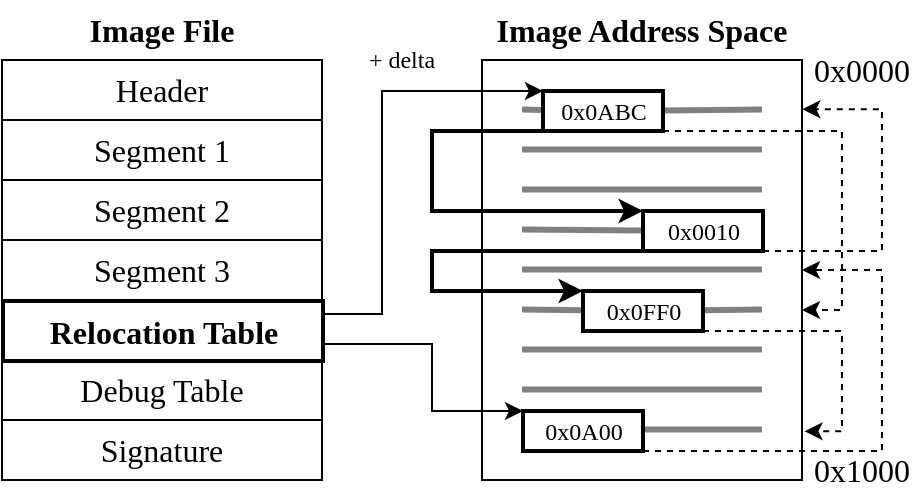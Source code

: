 <mxfile version="20.8.20" type="device"><diagram id="XpZiOQC8tQgbcPvsJ3Z_" name="Page-1"><mxGraphModel dx="594" dy="486" grid="1" gridSize="5" guides="1" tooltips="1" connect="1" arrows="1" fold="1" page="0" pageScale="1" pageWidth="850" pageHeight="1100" math="0" shadow="0"><root><mxCell id="0"/><mxCell id="1" parent="0"/><mxCell id="bEm-iuC2-cta_z6JlA4H-1" value="" style="rounded=0;whiteSpace=wrap;html=1;" parent="1" vertex="1"><mxGeometry x="520" y="390" width="160" height="210" as="geometry"/></mxCell><mxCell id="bEm-iuC2-cta_z6JlA4H-2" value="&lt;b&gt;Image Address Space&lt;/b&gt;" style="text;html=1;strokeColor=none;fillColor=none;align=center;verticalAlign=middle;whiteSpace=wrap;rounded=0;fontFamily=LMRoman10-Regular;fontSize=16;fontColor=default;" parent="1" vertex="1"><mxGeometry x="520" y="360" width="160" height="30" as="geometry"/></mxCell><mxCell id="bEm-iuC2-cta_z6JlA4H-3" value="&lt;font face=&quot;LMMonoLt10-Regular&quot; style=&quot;font-size: 16px;&quot;&gt;0x0000&lt;/font&gt;" style="text;html=1;strokeColor=none;fillColor=none;align=center;verticalAlign=middle;whiteSpace=wrap;rounded=0;" parent="1" vertex="1"><mxGeometry x="680" y="380" width="60" height="30" as="geometry"/></mxCell><mxCell id="bEm-iuC2-cta_z6JlA4H-4" value="&lt;font face=&quot;LMMonoLt10-Regular&quot; style=&quot;font-size: 16px;&quot;&gt;0x1000&lt;/font&gt;" style="text;html=1;strokeColor=none;fillColor=none;align=center;verticalAlign=middle;whiteSpace=wrap;rounded=0;" parent="1" vertex="1"><mxGeometry x="680" y="580" width="60" height="30" as="geometry"/></mxCell><mxCell id="bEm-iuC2-cta_z6JlA4H-5" value="" style="endArrow=none;html=1;rounded=0;fontSize=16;strokeWidth=3;startArrow=none;strokeColor=#808080;" parent="1" source="bEm-iuC2-cta_z6JlA4H-25" edge="1"><mxGeometry width="50" height="50" relative="1" as="geometry"><mxPoint x="540" y="414.76" as="sourcePoint"/><mxPoint x="660" y="414.76" as="targetPoint"/><Array as="points"/></mxGeometry></mxCell><mxCell id="bEm-iuC2-cta_z6JlA4H-6" value="" style="endArrow=none;html=1;rounded=0;fontSize=16;strokeWidth=3;strokeColor=#808080;" parent="1" edge="1"><mxGeometry width="50" height="50" relative="1" as="geometry"><mxPoint x="540" y="434.76" as="sourcePoint"/><mxPoint x="660" y="434.76" as="targetPoint"/><Array as="points"/></mxGeometry></mxCell><mxCell id="bEm-iuC2-cta_z6JlA4H-7" value="" style="endArrow=none;html=1;rounded=0;fontSize=16;strokeWidth=3;strokeColor=#808080;" parent="1" edge="1"><mxGeometry width="50" height="50" relative="1" as="geometry"><mxPoint x="540" y="454.76" as="sourcePoint"/><mxPoint x="660" y="454.76" as="targetPoint"/><Array as="points"/></mxGeometry></mxCell><mxCell id="bEm-iuC2-cta_z6JlA4H-8" value="" style="endArrow=none;html=1;rounded=0;fontSize=16;strokeWidth=3;startArrow=none;" parent="1" source="bEm-iuC2-cta_z6JlA4H-28" edge="1"><mxGeometry width="50" height="50" relative="1" as="geometry"><mxPoint x="540" y="474.76" as="sourcePoint"/><mxPoint x="660" y="474.76" as="targetPoint"/><Array as="points"/></mxGeometry></mxCell><mxCell id="bEm-iuC2-cta_z6JlA4H-9" value="" style="endArrow=none;html=1;rounded=0;fontSize=16;strokeWidth=3;strokeColor=#808080;" parent="1" edge="1"><mxGeometry width="50" height="50" relative="1" as="geometry"><mxPoint x="540" y="494.76" as="sourcePoint"/><mxPoint x="660" y="494.76" as="targetPoint"/><Array as="points"><mxPoint x="600" y="494.76"/></Array></mxGeometry></mxCell><mxCell id="bEm-iuC2-cta_z6JlA4H-10" value="" style="endArrow=none;html=1;rounded=0;fontSize=16;strokeWidth=3;strokeColor=#808080;" parent="1" edge="1"><mxGeometry width="50" height="50" relative="1" as="geometry"><mxPoint x="540" y="574.76" as="sourcePoint"/><mxPoint x="660" y="574.76" as="targetPoint"/><Array as="points"/></mxGeometry></mxCell><mxCell id="bEm-iuC2-cta_z6JlA4H-11" value="" style="endArrow=none;html=1;rounded=0;fontSize=16;strokeWidth=3;strokeColor=#808080;" parent="1" edge="1"><mxGeometry width="50" height="50" relative="1" as="geometry"><mxPoint x="540" y="554.76" as="sourcePoint"/><mxPoint x="660" y="554.76" as="targetPoint"/><Array as="points"/></mxGeometry></mxCell><mxCell id="bEm-iuC2-cta_z6JlA4H-12" value="" style="endArrow=none;html=1;rounded=0;fontSize=16;strokeWidth=3;strokeColor=#808080;" parent="1" edge="1"><mxGeometry width="50" height="50" relative="1" as="geometry"><mxPoint x="540" y="534.76" as="sourcePoint"/><mxPoint x="660" y="534.76" as="targetPoint"/><Array as="points"/></mxGeometry></mxCell><mxCell id="bEm-iuC2-cta_z6JlA4H-13" value="" style="endArrow=none;html=1;rounded=0;fontSize=16;strokeWidth=3;startArrow=none;strokeColor=#808080;" parent="1" source="bEm-iuC2-cta_z6JlA4H-32" edge="1"><mxGeometry width="50" height="50" relative="1" as="geometry"><mxPoint x="540" y="514.76" as="sourcePoint"/><mxPoint x="660" y="514.76" as="targetPoint"/><Array as="points"/></mxGeometry></mxCell><mxCell id="bEm-iuC2-cta_z6JlA4H-14" value="&lt;font style=&quot;font-size: 16px;&quot; face=&quot;LMRoman10-Regular&quot;&gt;Header&lt;/font&gt;" style="rounded=0;whiteSpace=wrap;html=1;" parent="1" vertex="1"><mxGeometry x="280" y="390" width="160" height="30" as="geometry"/></mxCell><mxCell id="bEm-iuC2-cta_z6JlA4H-15" value="&lt;font style=&quot;font-size: 16px;&quot; face=&quot;LMRoman10-Regular&quot;&gt;Segment 1&lt;/font&gt;" style="rounded=0;whiteSpace=wrap;html=1;" parent="1" vertex="1"><mxGeometry x="280" y="420" width="160" height="30" as="geometry"/></mxCell><mxCell id="bEm-iuC2-cta_z6JlA4H-16" value="&lt;span style=&quot;font-family: LMRoman10-Regular; font-size: 16px;&quot;&gt;Segment&lt;/span&gt;&lt;font style=&quot;font-size: 16px;&quot; face=&quot;LMRoman10-Regular&quot;&gt;&amp;nbsp;2&lt;/font&gt;" style="rounded=0;whiteSpace=wrap;html=1;" parent="1" vertex="1"><mxGeometry x="280" y="450" width="160" height="30" as="geometry"/></mxCell><mxCell id="bEm-iuC2-cta_z6JlA4H-17" value="&lt;span style=&quot;font-family: LMRoman10-Regular; font-size: 16px;&quot;&gt;Segment&lt;/span&gt;&lt;font style=&quot;font-size: 16px;&quot; face=&quot;LMRoman10-Regular&quot;&gt;&amp;nbsp;3&lt;/font&gt;" style="rounded=0;whiteSpace=wrap;html=1;" parent="1" vertex="1"><mxGeometry x="280" y="480" width="160" height="30" as="geometry"/></mxCell><mxCell id="bEm-iuC2-cta_z6JlA4H-18" style="edgeStyle=orthogonalEdgeStyle;rounded=0;orthogonalLoop=1;jettySize=auto;html=1;exitX=1;exitY=0.25;exitDx=0;exitDy=0;strokeWidth=1;fontSize=12;entryX=0;entryY=0;entryDx=0;entryDy=0;" parent="1" source="bEm-iuC2-cta_z6JlA4H-20" target="bEm-iuC2-cta_z6JlA4H-25" edge="1"><mxGeometry relative="1" as="geometry"><mxPoint x="550" y="410" as="targetPoint"/><Array as="points"><mxPoint x="470" y="517"/><mxPoint x="470" y="405"/></Array></mxGeometry></mxCell><mxCell id="bEm-iuC2-cta_z6JlA4H-38" style="edgeStyle=orthogonalEdgeStyle;rounded=0;orthogonalLoop=1;jettySize=auto;html=1;exitX=1;exitY=0.75;exitDx=0;exitDy=0;entryX=0;entryY=0;entryDx=0;entryDy=0;" parent="1" source="bEm-iuC2-cta_z6JlA4H-20" target="bEm-iuC2-cta_z6JlA4H-36" edge="1"><mxGeometry relative="1" as="geometry"><Array as="points"><mxPoint x="495" y="532"/><mxPoint x="495" y="565"/></Array></mxGeometry></mxCell><mxCell id="bEm-iuC2-cta_z6JlA4H-21" value="&lt;font style=&quot;font-size: 16px;&quot; face=&quot;LMRoman10-Regular&quot;&gt;Debug Table&lt;br&gt;&lt;/font&gt;" style="rounded=0;whiteSpace=wrap;html=1;" parent="1" vertex="1"><mxGeometry x="280" y="540" width="160" height="30" as="geometry"/></mxCell><mxCell id="bEm-iuC2-cta_z6JlA4H-22" value="&lt;font style=&quot;font-size: 16px;&quot; face=&quot;LMRoman10-Regular&quot;&gt;Signature&lt;br&gt;&lt;/font&gt;" style="rounded=0;whiteSpace=wrap;html=1;" parent="1" vertex="1"><mxGeometry x="280" y="570" width="160" height="30" as="geometry"/></mxCell><mxCell id="bEm-iuC2-cta_z6JlA4H-23" value="&lt;b&gt;Image File&lt;/b&gt;" style="text;html=1;strokeColor=none;fillColor=none;align=center;verticalAlign=middle;whiteSpace=wrap;rounded=0;fontFamily=LMRoman10-Regular;fontSize=16;fontColor=default;" parent="1" vertex="1"><mxGeometry x="280" y="360" width="160" height="30" as="geometry"/></mxCell><mxCell id="bEm-iuC2-cta_z6JlA4H-24" style="edgeStyle=orthogonalEdgeStyle;rounded=0;orthogonalLoop=1;jettySize=auto;html=1;exitX=1;exitY=1;exitDx=0;exitDy=0;strokeColor=#000000;strokeWidth=1;fontSize=12;dashed=1;" parent="1" source="bEm-iuC2-cta_z6JlA4H-25" edge="1"><mxGeometry relative="1" as="geometry"><mxPoint x="680" y="515" as="targetPoint"/><Array as="points"><mxPoint x="700" y="425"/><mxPoint x="700" y="515"/></Array></mxGeometry></mxCell><mxCell id="bEm-iuC2-cta_z6JlA4H-31" style="edgeStyle=orthogonalEdgeStyle;rounded=0;orthogonalLoop=1;jettySize=auto;html=1;exitX=0;exitY=1;exitDx=0;exitDy=0;entryX=0;entryY=0;entryDx=0;entryDy=0;strokeWidth=2;" parent="1" source="bEm-iuC2-cta_z6JlA4H-25" target="bEm-iuC2-cta_z6JlA4H-28" edge="1"><mxGeometry relative="1" as="geometry"><Array as="points"><mxPoint x="495" y="425"/><mxPoint x="495" y="465"/></Array></mxGeometry></mxCell><mxCell id="bEm-iuC2-cta_z6JlA4H-26" value="" style="endArrow=none;html=1;rounded=0;fontSize=16;strokeWidth=3;strokeColor=#808080;" parent="1" target="bEm-iuC2-cta_z6JlA4H-25" edge="1"><mxGeometry width="50" height="50" relative="1" as="geometry"><mxPoint x="540" y="414.76" as="sourcePoint"/><mxPoint x="660" y="414.76" as="targetPoint"/><Array as="points"/></mxGeometry></mxCell><mxCell id="bEm-iuC2-cta_z6JlA4H-27" style="edgeStyle=orthogonalEdgeStyle;rounded=0;orthogonalLoop=1;jettySize=auto;html=1;exitX=1;exitY=1;exitDx=0;exitDy=0;entryX=1.001;entryY=0.117;entryDx=0;entryDy=0;strokeWidth=1;fontSize=12;entryPerimeter=0;dashed=1;" parent="1" source="bEm-iuC2-cta_z6JlA4H-28" target="bEm-iuC2-cta_z6JlA4H-1" edge="1"><mxGeometry relative="1" as="geometry"><Array as="points"><mxPoint x="720" y="485"/><mxPoint x="720" y="415"/></Array></mxGeometry></mxCell><mxCell id="bEm-iuC2-cta_z6JlA4H-35" style="edgeStyle=orthogonalEdgeStyle;rounded=0;orthogonalLoop=1;jettySize=auto;html=1;exitX=0;exitY=1;exitDx=0;exitDy=0;entryX=0;entryY=0;entryDx=0;entryDy=0;strokeWidth=2;" parent="1" source="bEm-iuC2-cta_z6JlA4H-28" target="bEm-iuC2-cta_z6JlA4H-32" edge="1"><mxGeometry relative="1" as="geometry"><Array as="points"><mxPoint x="495" y="485"/><mxPoint x="495" y="505"/></Array></mxGeometry></mxCell><mxCell id="bEm-iuC2-cta_z6JlA4H-29" value="" style="endArrow=none;html=1;rounded=0;fontSize=16;strokeWidth=3;strokeColor=#808080;" parent="1" target="bEm-iuC2-cta_z6JlA4H-28" edge="1"><mxGeometry width="50" height="50" relative="1" as="geometry"><mxPoint x="540" y="474.76" as="sourcePoint"/><mxPoint x="660" y="474.76" as="targetPoint"/><Array as="points"/></mxGeometry></mxCell><mxCell id="bEm-iuC2-cta_z6JlA4H-30" value="&lt;font face=&quot;LMRoman10-Regular&quot;&gt;+ delta&lt;/font&gt;" style="text;html=1;strokeColor=none;fillColor=none;align=center;verticalAlign=middle;whiteSpace=wrap;rounded=0;fontSize=12;" parent="1" vertex="1"><mxGeometry x="450" y="375" width="60" height="30" as="geometry"/></mxCell><mxCell id="bEm-iuC2-cta_z6JlA4H-34" style="edgeStyle=orthogonalEdgeStyle;rounded=0;orthogonalLoop=1;jettySize=auto;html=1;exitX=1;exitY=1;exitDx=0;exitDy=0;entryX=1.008;entryY=0.884;entryDx=0;entryDy=0;entryPerimeter=0;dashed=1;" parent="1" source="bEm-iuC2-cta_z6JlA4H-32" target="bEm-iuC2-cta_z6JlA4H-1" edge="1"><mxGeometry relative="1" as="geometry"><Array as="points"><mxPoint x="700" y="525"/><mxPoint x="700" y="576"/></Array></mxGeometry></mxCell><mxCell id="bEm-iuC2-cta_z6JlA4H-33" value="" style="endArrow=none;html=1;rounded=0;fontSize=16;strokeWidth=3;strokeColor=#808080;" parent="1" target="bEm-iuC2-cta_z6JlA4H-32" edge="1"><mxGeometry width="50" height="50" relative="1" as="geometry"><mxPoint x="540" y="514.76" as="sourcePoint"/><mxPoint x="660" y="514.76" as="targetPoint"/><Array as="points"/></mxGeometry></mxCell><mxCell id="bEm-iuC2-cta_z6JlA4H-37" style="edgeStyle=orthogonalEdgeStyle;rounded=0;orthogonalLoop=1;jettySize=auto;html=1;exitX=1;exitY=1;exitDx=0;exitDy=0;entryX=1;entryY=0.5;entryDx=0;entryDy=0;dashed=1;" parent="1" source="bEm-iuC2-cta_z6JlA4H-36" target="bEm-iuC2-cta_z6JlA4H-1" edge="1"><mxGeometry relative="1" as="geometry"><Array as="points"><mxPoint x="720" y="585"/><mxPoint x="720" y="495"/></Array></mxGeometry></mxCell><mxCell id="bEm-iuC2-cta_z6JlA4H-25" value="&lt;font face=&quot;LMMonoLt10-Regular&quot; style=&quot;font-size: 12px;&quot;&gt;0x0ABC&lt;/font&gt;" style="rounded=0;whiteSpace=wrap;html=1;fontSize=16;strokeWidth=2;spacingBottom=4;" parent="1" vertex="1"><mxGeometry x="550.5" y="405.5" width="60" height="20" as="geometry"/></mxCell><mxCell id="bEm-iuC2-cta_z6JlA4H-28" value="&lt;font face=&quot;LMMonoLt10-Regular&quot; style=&quot;font-size: 12px;&quot;&gt;0x0010&lt;/font&gt;" style="rounded=0;whiteSpace=wrap;html=1;fontSize=16;verticalAlign=middle;strokeWidth=2;spacingBottom=4;" parent="1" vertex="1"><mxGeometry x="600.5" y="465.5" width="60" height="20" as="geometry"/></mxCell><mxCell id="bEm-iuC2-cta_z6JlA4H-32" value="&lt;font face=&quot;LMMonoLt10-Regular&quot; style=&quot;font-size: 12px;&quot;&gt;0x0FF0&lt;br&gt;&lt;/font&gt;" style="rounded=0;whiteSpace=wrap;html=1;fontSize=16;verticalAlign=middle;strokeWidth=2;spacingBottom=4;" parent="1" vertex="1"><mxGeometry x="570.5" y="505.5" width="60" height="20" as="geometry"/></mxCell><mxCell id="bEm-iuC2-cta_z6JlA4H-36" value="&lt;font face=&quot;LMMonoLt10-Regular&quot; style=&quot;font-size: 12px;&quot;&gt;0x0A00&lt;/font&gt;" style="rounded=0;whiteSpace=wrap;html=1;fontSize=16;verticalAlign=middle;strokeWidth=2;spacingBottom=4;" parent="1" vertex="1"><mxGeometry x="540.5" y="565.5" width="60" height="20" as="geometry"/></mxCell><mxCell id="bEm-iuC2-cta_z6JlA4H-20" value="&lt;font style=&quot;font-size: 16px;&quot; face=&quot;LMRoman10-Regular&quot;&gt;&lt;b&gt;Relocation Table&lt;/b&gt;&lt;br&gt;&lt;/font&gt;" style="rounded=0;whiteSpace=wrap;html=1;strokeWidth=2;" parent="1" vertex="1"><mxGeometry x="280.5" y="510.5" width="160" height="30" as="geometry"/></mxCell></root></mxGraphModel></diagram></mxfile>